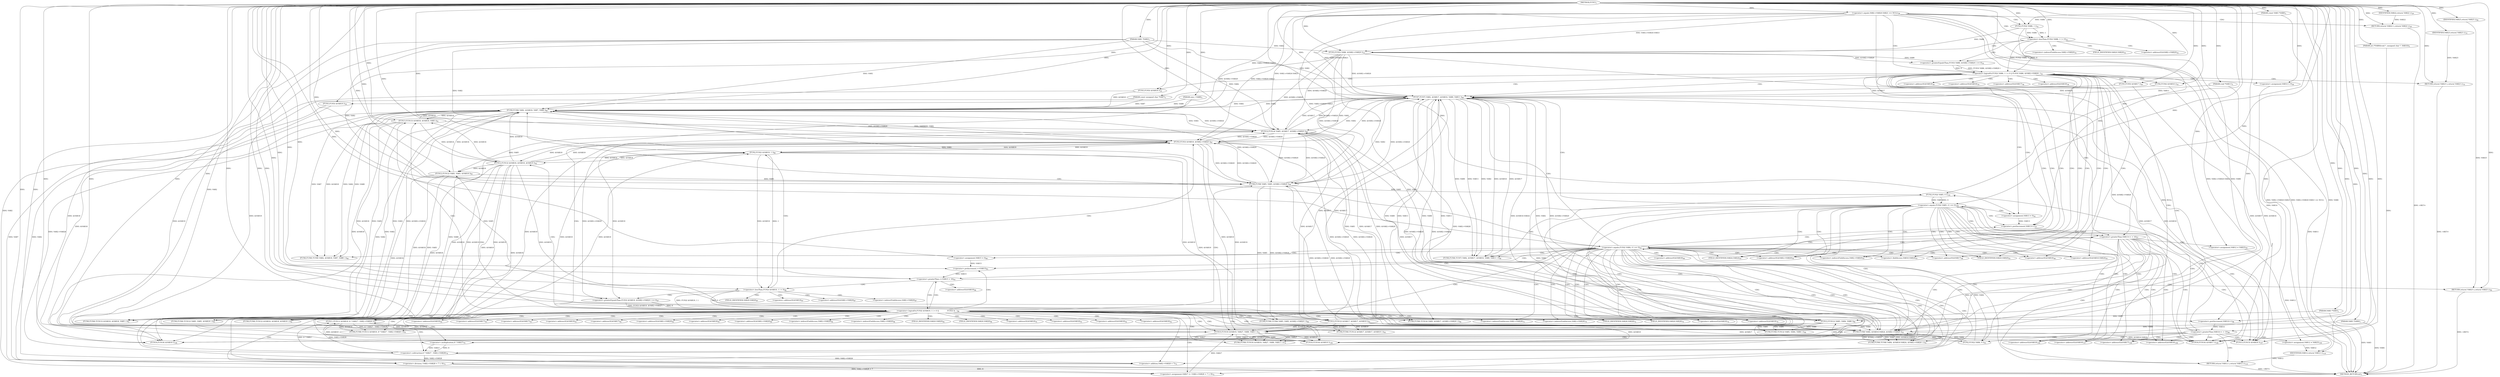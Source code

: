 digraph "FUN1" {  
"8" [label = <(METHOD,FUN1)<SUB>1</SUB>> ]
"257" [label = <(METHOD_RETURN,int)<SUB>1</SUB>> ]
"9" [label = <(PARAM,VAR1 *VAR2)<SUB>1</SUB>> ]
"10" [label = <(PARAM,VAR3 *VAR4)<SUB>1</SUB>> ]
"11" [label = <(PARAM,VAR3 *VAR5)<SUB>1</SUB>> ]
"12" [label = <(PARAM,const VAR3 *VAR6)<SUB>3</SUB>> ]
"13" [label = <(PARAM,const unsigned char *VAR7)<SUB>3</SUB>> ]
"14" [label = <(PARAM,size_t VAR8)<SUB>3</SUB>> ]
"15" [label = <(PARAM,int (*VAR9)(void *, unsigned char *, VAR10))<SUB>5</SUB>> ]
"16" [label = <(PARAM,void *VAR11)<SUB>5</SUB>> ]
"55" [label = <(FUN4,FUN4( &amp;VAR16 ))<SUB>35</SUB>> ]
"58" [label = <(FUN5,FUN5( &amp;VAR17 ))<SUB>36</SUB>> ]
"61" [label = <(FUN5,FUN5( &amp;VAR18 ))<SUB>36</SUB>> ]
"64" [label = <(FUN5,FUN5( &amp;VAR19 ))<SUB>36</SUB>> ]
"67" [label = <(&lt;operator&gt;.assignment,VAR14 = 0)<SUB>38</SUB>> ]
"243" [label = <(FUN15,FUN15( &amp;VAR16 ))<SUB>107</SUB>> ]
"246" [label = <(FUN16,FUN16( &amp;VAR17 ))<SUB>108</SUB>> ]
"249" [label = <(FUN16,FUN16( &amp;VAR18 ))<SUB>108</SUB>> ]
"252" [label = <(FUN16,FUN16( &amp;VAR19 ))<SUB>108</SUB>> ]
"255" [label = <(RETURN,return( VAR12 );,return( VAR12 );)<SUB>110</SUB>> ]
"27" [label = <(&lt;operator&gt;.equals,VAR2-&gt;VAR20.VAR21 == NULL)<SUB>28</SUB>> ]
"38" [label = <(&lt;operator&gt;.logicalOr,FUN2( VAR6, 1 ) &lt; 0 || FUN3( VAR6, &amp;VAR2-&gt;VAR20...)<SUB>32</SUB>> ]
"237" [label = <(&lt;operator&gt;.equals,FUN2( VAR5, 0 ) == 0)<SUB>104</SUB>> ]
"256" [label = <(IDENTIFIER,VAR12,return( VAR12 );)<SUB>110</SUB>> ]
"35" [label = <(RETURN,return( VAR22 );,return( VAR22 );)<SUB>29</SUB>> ]
"53" [label = <(RETURN,return( VAR23 );,return( VAR23 );)<SUB>33</SUB>> ]
"72" [label = <(&lt;operator&gt;.assignment,VAR13 = 0)<SUB>42</SUB>> ]
"112" [label = <(FUN6,FUN6( FUN9( VAR2, &amp;VAR18, VAR7, VAR8 ) ))<SUB>66</SUB>> ]
"119" [label = <(&lt;operator&gt;.assignment,VAR15 = 0)<SUB>69</SUB>> ]
"176" [label = <(FUN6,FUN6( FUN12( VAR5, VAR4, VAR6 ) ))<SUB>90</SUB>> ]
"181" [label = <(FUN6,FUN6( FUN13( &amp;VAR18, &amp;VAR18, VAR5 ) ))<SUB>91</SUB>> ]
"188" [label = <(FUN6,FUN6( FUN12( &amp;VAR18, &amp;VAR18, &amp;VAR19 ) ))<SUB>92</SUB>> ]
"196" [label = <(FUN6,FUN6( FUN12( &amp;VAR17, &amp;VAR17, &amp;VAR19 ) ))<SUB>93</SUB>> ]
"204" [label = <(FUN6,FUN6( FUN14( VAR5, &amp;VAR17, &amp;VAR2-&gt;VAR20 ) ))<SUB>94</SUB>> ]
"213" [label = <(FUN6,FUN6( FUN12( VAR5, VAR5, &amp;VAR18 ) ))<SUB>95</SUB>> ]
"219" [label = <(FUN6,FUN6( FUN8( VAR5, VAR5, &amp;VAR2-&gt;VAR20 ) ))<SUB>96</SUB>> ]
"36" [label = <(IDENTIFIER,VAR22,return( VAR22 );)<SUB>29</SUB>> ]
"39" [label = <(&lt;operator&gt;.lessThan,FUN2( VAR6, 1 ) &lt; 0)<SUB>32</SUB>> ]
"44" [label = <(&lt;operator&gt;.greaterEqualsThan,FUN3( VAR6, &amp;VAR2-&gt;VAR20 ) &gt;= 0)<SUB>32</SUB>> ]
"54" [label = <(IDENTIFIER,VAR23,return( VAR23 );)<SUB>33</SUB>> ]
"107" [label = <(&lt;operator&gt;.equals,FUN2( VAR4, 0 ) == 0)<SUB>63</SUB>> ]
"160" [label = <(&lt;operator&gt;.logicalOr,FUN2( &amp;VAR19, 1 ) &lt; 0 ||
               FUN3( &amp;...)<SUB>86</SUB>> ]
"228" [label = <(&lt;operator&gt;.greaterThan,VAR14++ &gt; 10)<SUB>98</SUB>> ]
"238" [label = <(FUN2,FUN2( VAR5, 0 ))<SUB>104</SUB>> ]
"40" [label = <(FUN2,FUN2( VAR6, 1 ))<SUB>32</SUB>> ]
"45" [label = <(FUN3,FUN3( VAR6, &amp;VAR2-&gt;VAR20 ))<SUB>32</SUB>> ]
"77" [label = <(FUN6,FUN6( FUN7( VAR2, &amp;VAR17, &amp;VAR16, VAR9, VAR11 ) ))<SUB>46</SUB>> ]
"86" [label = <(FUN6,FUN6( FUN8( VAR4, &amp;VAR16.VAR24, &amp;VAR2-&gt;VAR20 ) ))<SUB>55</SUB>> ]
"113" [label = <(FUN9,FUN9( VAR2, &amp;VAR18, VAR7, VAR8 ))<SUB>66</SUB>> ]
"125" [label = <(&lt;operator&gt;.assignment,VAR27 = ( VAR2-&gt;VAR28 + 7 ) / 8)<SUB>72</SUB>> ]
"134" [label = <(FUN6,FUN6( FUN10( &amp;VAR19, VAR27, VAR9, VAR11 ) ))<SUB>74</SUB>> ]
"141" [label = <(FUN6,FUN6( FUN11( &amp;VAR19, 8 * VAR27 - VAR2-&gt;VAR28 ) ))<SUB>79</SUB>> ]
"177" [label = <(FUN12,FUN12( VAR5, VAR4, VAR6 ))<SUB>90</SUB>> ]
"182" [label = <(FUN13,FUN13( &amp;VAR18, &amp;VAR18, VAR5 ))<SUB>91</SUB>> ]
"189" [label = <(FUN12,FUN12( &amp;VAR18, &amp;VAR18, &amp;VAR19 ))<SUB>92</SUB>> ]
"197" [label = <(FUN12,FUN12( &amp;VAR17, &amp;VAR17, &amp;VAR19 ))<SUB>93</SUB>> ]
"205" [label = <(FUN14,FUN14( VAR5, &amp;VAR17, &amp;VAR2-&gt;VAR20 ))<SUB>94</SUB>> ]
"214" [label = <(FUN12,FUN12( VAR5, VAR5, &amp;VAR18 ))<SUB>95</SUB>> ]
"220" [label = <(FUN8,FUN8( VAR5, VAR5, &amp;VAR2-&gt;VAR20 ))<SUB>96</SUB>> ]
"233" [label = <(&lt;operator&gt;.assignment,VAR12 = VAR25)<SUB>100</SUB>> ]
"98" [label = <(&lt;operator&gt;.greaterThan,VAR13++ &gt; 10)<SUB>57</SUB>> ]
"108" [label = <(FUN2,FUN2( VAR4, 0 ))<SUB>63</SUB>> ]
"153" [label = <(&lt;operator&gt;.greaterThan,++VAR15 &gt; 30)<SUB>83</SUB>> ]
"161" [label = <(&lt;operator&gt;.lessThan,FUN2( &amp;VAR19, 1 ) &lt; 0)<SUB>86</SUB>> ]
"167" [label = <(&lt;operator&gt;.greaterEqualsThan,FUN3( &amp;VAR19, &amp;VAR2-&gt;VAR20 ) &gt;= 0)<SUB>87</SUB>> ]
"229" [label = <(&lt;operator&gt;.postIncrement,VAR14++)<SUB>98</SUB>> ]
"78" [label = <(FUN7,FUN7( VAR2, &amp;VAR17, &amp;VAR16, VAR9, VAR11 ))<SUB>46</SUB>> ]
"87" [label = <(FUN8,FUN8( VAR4, &amp;VAR16.VAR24, &amp;VAR2-&gt;VAR20 ))<SUB>55</SUB>> ]
"103" [label = <(&lt;operator&gt;.assignment,VAR12 = VAR25)<SUB>59</SUB>> ]
"127" [label = <(&lt;operator&gt;.division,( VAR2-&gt;VAR28 + 7 ) / 8)<SUB>72</SUB>> ]
"135" [label = <(FUN10,FUN10( &amp;VAR19, VAR27, VAR9, VAR11 ))<SUB>74</SUB>> ]
"142" [label = <(FUN11,FUN11( &amp;VAR19, 8 * VAR27 - VAR2-&gt;VAR28 ))<SUB>79</SUB>> ]
"158" [label = <(RETURN,return( VAR25 );,return( VAR25 );)<SUB>84</SUB>> ]
"162" [label = <(FUN2,FUN2( &amp;VAR19, 1 ))<SUB>86</SUB>> ]
"168" [label = <(FUN3,FUN3( &amp;VAR19, &amp;VAR2-&gt;VAR20 ))<SUB>87</SUB>> ]
"99" [label = <(&lt;operator&gt;.postIncrement,VAR13++)<SUB>57</SUB>> ]
"128" [label = <(&lt;operator&gt;.addition,VAR2-&gt;VAR28 + 7)<SUB>72</SUB>> ]
"145" [label = <(&lt;operator&gt;.subtraction,8 * VAR27 - VAR2-&gt;VAR28)<SUB>79</SUB>> ]
"154" [label = <(&lt;operator&gt;.preIncrement,++VAR15)<SUB>83</SUB>> ]
"159" [label = <(IDENTIFIER,VAR25,return( VAR25 );)<SUB>84</SUB>> ]
"146" [label = <(&lt;operator&gt;.multiplication,8 * VAR27)<SUB>79</SUB>> ]
"56" [label = <(&lt;operator&gt;.addressOf,&amp;VAR16)<SUB>35</SUB>> ]
"59" [label = <(&lt;operator&gt;.addressOf,&amp;VAR17)<SUB>36</SUB>> ]
"62" [label = <(&lt;operator&gt;.addressOf,&amp;VAR18)<SUB>36</SUB>> ]
"65" [label = <(&lt;operator&gt;.addressOf,&amp;VAR19)<SUB>36</SUB>> ]
"244" [label = <(&lt;operator&gt;.addressOf,&amp;VAR16)<SUB>107</SUB>> ]
"247" [label = <(&lt;operator&gt;.addressOf,&amp;VAR17)<SUB>108</SUB>> ]
"250" [label = <(&lt;operator&gt;.addressOf,&amp;VAR18)<SUB>108</SUB>> ]
"253" [label = <(&lt;operator&gt;.addressOf,&amp;VAR19)<SUB>108</SUB>> ]
"47" [label = <(&lt;operator&gt;.addressOf,&amp;VAR2-&gt;VAR20)<SUB>32</SUB>> ]
"115" [label = <(&lt;operator&gt;.addressOf,&amp;VAR18)<SUB>66</SUB>> ]
"183" [label = <(&lt;operator&gt;.addressOf,&amp;VAR18)<SUB>91</SUB>> ]
"185" [label = <(&lt;operator&gt;.addressOf,&amp;VAR18)<SUB>91</SUB>> ]
"190" [label = <(&lt;operator&gt;.addressOf,&amp;VAR18)<SUB>92</SUB>> ]
"192" [label = <(&lt;operator&gt;.addressOf,&amp;VAR18)<SUB>92</SUB>> ]
"194" [label = <(&lt;operator&gt;.addressOf,&amp;VAR19)<SUB>92</SUB>> ]
"198" [label = <(&lt;operator&gt;.addressOf,&amp;VAR17)<SUB>93</SUB>> ]
"200" [label = <(&lt;operator&gt;.addressOf,&amp;VAR17)<SUB>93</SUB>> ]
"202" [label = <(&lt;operator&gt;.addressOf,&amp;VAR19)<SUB>93</SUB>> ]
"207" [label = <(&lt;operator&gt;.addressOf,&amp;VAR17)<SUB>94</SUB>> ]
"209" [label = <(&lt;operator&gt;.addressOf,&amp;VAR2-&gt;VAR20)<SUB>94</SUB>> ]
"217" [label = <(&lt;operator&gt;.addressOf,&amp;VAR18)<SUB>95</SUB>> ]
"223" [label = <(&lt;operator&gt;.addressOf,&amp;VAR2-&gt;VAR20)<SUB>96</SUB>> ]
"48" [label = <(&lt;operator&gt;.indirectFieldAccess,VAR2-&gt;VAR20)<SUB>32</SUB>> ]
"210" [label = <(&lt;operator&gt;.indirectFieldAccess,VAR2-&gt;VAR20)<SUB>94</SUB>> ]
"224" [label = <(&lt;operator&gt;.indirectFieldAccess,VAR2-&gt;VAR20)<SUB>96</SUB>> ]
"50" [label = <(FIELD_IDENTIFIER,VAR20,VAR20)<SUB>32</SUB>> ]
"80" [label = <(&lt;operator&gt;.addressOf,&amp;VAR17)<SUB>46</SUB>> ]
"82" [label = <(&lt;operator&gt;.addressOf,&amp;VAR16)<SUB>46</SUB>> ]
"89" [label = <(&lt;operator&gt;.addressOf,&amp;VAR16.VAR24)<SUB>55</SUB>> ]
"93" [label = <(&lt;operator&gt;.addressOf,&amp;VAR2-&gt;VAR20)<SUB>55</SUB>> ]
"136" [label = <(&lt;operator&gt;.addressOf,&amp;VAR19)<SUB>74</SUB>> ]
"143" [label = <(&lt;operator&gt;.addressOf,&amp;VAR19)<SUB>79</SUB>> ]
"163" [label = <(&lt;operator&gt;.addressOf,&amp;VAR19)<SUB>86</SUB>> ]
"169" [label = <(&lt;operator&gt;.addressOf,&amp;VAR19)<SUB>87</SUB>> ]
"171" [label = <(&lt;operator&gt;.addressOf,&amp;VAR2-&gt;VAR20)<SUB>87</SUB>> ]
"212" [label = <(FIELD_IDENTIFIER,VAR20,VAR20)<SUB>94</SUB>> ]
"226" [label = <(FIELD_IDENTIFIER,VAR20,VAR20)<SUB>96</SUB>> ]
"90" [label = <(&lt;operator&gt;.fieldAccess,VAR16.VAR24)<SUB>55</SUB>> ]
"94" [label = <(&lt;operator&gt;.indirectFieldAccess,VAR2-&gt;VAR20)<SUB>55</SUB>> ]
"129" [label = <(&lt;operator&gt;.indirectFieldAccess,VAR2-&gt;VAR28)<SUB>72</SUB>> ]
"149" [label = <(&lt;operator&gt;.indirectFieldAccess,VAR2-&gt;VAR28)<SUB>79</SUB>> ]
"172" [label = <(&lt;operator&gt;.indirectFieldAccess,VAR2-&gt;VAR20)<SUB>87</SUB>> ]
"92" [label = <(FIELD_IDENTIFIER,VAR24,VAR24)<SUB>55</SUB>> ]
"96" [label = <(FIELD_IDENTIFIER,VAR20,VAR20)<SUB>55</SUB>> ]
"131" [label = <(FIELD_IDENTIFIER,VAR28,VAR28)<SUB>72</SUB>> ]
"151" [label = <(FIELD_IDENTIFIER,VAR28,VAR28)<SUB>79</SUB>> ]
"174" [label = <(FIELD_IDENTIFIER,VAR20,VAR20)<SUB>87</SUB>> ]
  "35" -> "257"  [ label = "DDG: &lt;RET&gt;"] 
  "158" -> "257"  [ label = "DDG: &lt;RET&gt;"] 
  "53" -> "257"  [ label = "DDG: &lt;RET&gt;"] 
  "255" -> "257"  [ label = "DDG: &lt;RET&gt;"] 
  "9" -> "257"  [ label = "DDG: VAR2"] 
  "10" -> "257"  [ label = "DDG: VAR4"] 
  "11" -> "257"  [ label = "DDG: VAR5"] 
  "12" -> "257"  [ label = "DDG: VAR6"] 
  "13" -> "257"  [ label = "DDG: VAR7"] 
  "14" -> "257"  [ label = "DDG: VAR8"] 
  "15" -> "257"  [ label = "DDG: "] 
  "16" -> "257"  [ label = "DDG: VAR11"] 
  "27" -> "257"  [ label = "DDG: VAR2-&gt;VAR20.VAR21"] 
  "27" -> "257"  [ label = "DDG: VAR2-&gt;VAR20.VAR21 == NULL"] 
  "27" -> "257"  [ label = "DDG: NULL"] 
  "8" -> "9"  [ label = "DDG: "] 
  "8" -> "10"  [ label = "DDG: "] 
  "8" -> "11"  [ label = "DDG: "] 
  "8" -> "12"  [ label = "DDG: "] 
  "8" -> "13"  [ label = "DDG: "] 
  "8" -> "14"  [ label = "DDG: "] 
  "8" -> "15"  [ label = "DDG: "] 
  "8" -> "16"  [ label = "DDG: "] 
  "8" -> "67"  [ label = "DDG: "] 
  "256" -> "255"  [ label = "DDG: VAR12"] 
  "8" -> "55"  [ label = "DDG: "] 
  "8" -> "58"  [ label = "DDG: "] 
  "8" -> "61"  [ label = "DDG: "] 
  "8" -> "64"  [ label = "DDG: "] 
  "78" -> "243"  [ label = "DDG: &amp;VAR16"] 
  "8" -> "243"  [ label = "DDG: "] 
  "55" -> "243"  [ label = "DDG: &amp;VAR16"] 
  "87" -> "243"  [ label = "DDG: &amp;VAR16.VAR24"] 
  "78" -> "246"  [ label = "DDG: &amp;VAR17"] 
  "205" -> "246"  [ label = "DDG: &amp;VAR17"] 
  "8" -> "246"  [ label = "DDG: "] 
  "58" -> "246"  [ label = "DDG: &amp;VAR17"] 
  "197" -> "246"  [ label = "DDG: &amp;VAR17"] 
  "61" -> "249"  [ label = "DDG: &amp;VAR18"] 
  "214" -> "249"  [ label = "DDG: &amp;VAR18"] 
  "8" -> "249"  [ label = "DDG: "] 
  "113" -> "249"  [ label = "DDG: &amp;VAR18"] 
  "182" -> "249"  [ label = "DDG: &amp;VAR18"] 
  "189" -> "249"  [ label = "DDG: &amp;VAR18"] 
  "64" -> "252"  [ label = "DDG: &amp;VAR19"] 
  "197" -> "252"  [ label = "DDG: &amp;VAR19"] 
  "8" -> "252"  [ label = "DDG: "] 
  "162" -> "252"  [ label = "DDG: &amp;VAR19"] 
  "168" -> "252"  [ label = "DDG: &amp;VAR19"] 
  "135" -> "252"  [ label = "DDG: &amp;VAR19"] 
  "142" -> "252"  [ label = "DDG: &amp;VAR19"] 
  "189" -> "252"  [ label = "DDG: &amp;VAR19"] 
  "233" -> "256"  [ label = "DDG: VAR12"] 
  "103" -> "256"  [ label = "DDG: VAR12"] 
  "8" -> "256"  [ label = "DDG: "] 
  "8" -> "27"  [ label = "DDG: "] 
  "36" -> "35"  [ label = "DDG: VAR22"] 
  "8" -> "35"  [ label = "DDG: "] 
  "39" -> "38"  [ label = "DDG: FUN2( VAR6, 1 )"] 
  "39" -> "38"  [ label = "DDG: 0"] 
  "44" -> "38"  [ label = "DDG: FUN3( VAR6, &amp;VAR2-&gt;VAR20 )"] 
  "44" -> "38"  [ label = "DDG: 0"] 
  "54" -> "53"  [ label = "DDG: VAR23"] 
  "8" -> "53"  [ label = "DDG: "] 
  "8" -> "72"  [ label = "DDG: "] 
  "8" -> "119"  [ label = "DDG: "] 
  "238" -> "237"  [ label = "DDG: VAR5"] 
  "238" -> "237"  [ label = "DDG: 0"] 
  "8" -> "237"  [ label = "DDG: "] 
  "8" -> "36"  [ label = "DDG: "] 
  "40" -> "39"  [ label = "DDG: VAR6"] 
  "40" -> "39"  [ label = "DDG: 1"] 
  "8" -> "39"  [ label = "DDG: "] 
  "45" -> "44"  [ label = "DDG: VAR6"] 
  "45" -> "44"  [ label = "DDG: &amp;VAR2-&gt;VAR20"] 
  "8" -> "44"  [ label = "DDG: "] 
  "8" -> "54"  [ label = "DDG: "] 
  "113" -> "112"  [ label = "DDG: VAR2"] 
  "113" -> "112"  [ label = "DDG: &amp;VAR18"] 
  "113" -> "112"  [ label = "DDG: VAR7"] 
  "113" -> "112"  [ label = "DDG: VAR8"] 
  "177" -> "176"  [ label = "DDG: VAR5"] 
  "177" -> "176"  [ label = "DDG: VAR4"] 
  "177" -> "176"  [ label = "DDG: VAR6"] 
  "182" -> "181"  [ label = "DDG: &amp;VAR18"] 
  "182" -> "181"  [ label = "DDG: VAR5"] 
  "189" -> "188"  [ label = "DDG: &amp;VAR18"] 
  "189" -> "188"  [ label = "DDG: &amp;VAR19"] 
  "197" -> "196"  [ label = "DDG: &amp;VAR17"] 
  "197" -> "196"  [ label = "DDG: &amp;VAR19"] 
  "205" -> "204"  [ label = "DDG: VAR5"] 
  "205" -> "204"  [ label = "DDG: &amp;VAR17"] 
  "205" -> "204"  [ label = "DDG: &amp;VAR2-&gt;VAR20"] 
  "214" -> "213"  [ label = "DDG: VAR5"] 
  "214" -> "213"  [ label = "DDG: &amp;VAR18"] 
  "220" -> "219"  [ label = "DDG: VAR5"] 
  "220" -> "219"  [ label = "DDG: &amp;VAR2-&gt;VAR20"] 
  "220" -> "238"  [ label = "DDG: VAR5"] 
  "8" -> "238"  [ label = "DDG: "] 
  "12" -> "40"  [ label = "DDG: VAR6"] 
  "8" -> "40"  [ label = "DDG: "] 
  "40" -> "45"  [ label = "DDG: VAR6"] 
  "8" -> "45"  [ label = "DDG: "] 
  "9" -> "45"  [ label = "DDG: VAR2"] 
  "27" -> "45"  [ label = "DDG: VAR2-&gt;VAR20.VAR21"] 
  "108" -> "107"  [ label = "DDG: VAR4"] 
  "108" -> "107"  [ label = "DDG: 0"] 
  "8" -> "107"  [ label = "DDG: "] 
  "78" -> "113"  [ label = "DDG: VAR2"] 
  "145" -> "113"  [ label = "DDG: VAR2-&gt;VAR28"] 
  "8" -> "113"  [ label = "DDG: "] 
  "9" -> "113"  [ label = "DDG: VAR2"] 
  "27" -> "113"  [ label = "DDG: VAR2-&gt;VAR20.VAR21"] 
  "45" -> "113"  [ label = "DDG: &amp;VAR2-&gt;VAR20"] 
  "87" -> "113"  [ label = "DDG: &amp;VAR2-&gt;VAR20"] 
  "220" -> "113"  [ label = "DDG: &amp;VAR2-&gt;VAR20"] 
  "168" -> "113"  [ label = "DDG: &amp;VAR2-&gt;VAR20"] 
  "205" -> "113"  [ label = "DDG: &amp;VAR2-&gt;VAR20"] 
  "61" -> "113"  [ label = "DDG: &amp;VAR18"] 
  "214" -> "113"  [ label = "DDG: &amp;VAR18"] 
  "182" -> "113"  [ label = "DDG: &amp;VAR18"] 
  "189" -> "113"  [ label = "DDG: &amp;VAR18"] 
  "13" -> "113"  [ label = "DDG: VAR7"] 
  "14" -> "113"  [ label = "DDG: VAR8"] 
  "127" -> "125"  [ label = "DDG: VAR2-&gt;VAR28 + 7"] 
  "127" -> "125"  [ label = "DDG: 8"] 
  "161" -> "160"  [ label = "DDG: FUN2( &amp;VAR19, 1 )"] 
  "161" -> "160"  [ label = "DDG: 0"] 
  "167" -> "160"  [ label = "DDG: FUN3( &amp;VAR19, &amp;VAR2-&gt;VAR20 )"] 
  "167" -> "160"  [ label = "DDG: 0"] 
  "11" -> "177"  [ label = "DDG: VAR5"] 
  "238" -> "177"  [ label = "DDG: VAR5"] 
  "8" -> "177"  [ label = "DDG: "] 
  "108" -> "177"  [ label = "DDG: VAR4"] 
  "40" -> "177"  [ label = "DDG: VAR6"] 
  "45" -> "177"  [ label = "DDG: VAR6"] 
  "113" -> "182"  [ label = "DDG: &amp;VAR18"] 
  "8" -> "182"  [ label = "DDG: "] 
  "189" -> "182"  [ label = "DDG: &amp;VAR18"] 
  "177" -> "182"  [ label = "DDG: VAR5"] 
  "182" -> "189"  [ label = "DDG: &amp;VAR18"] 
  "8" -> "189"  [ label = "DDG: "] 
  "162" -> "189"  [ label = "DDG: &amp;VAR19"] 
  "168" -> "189"  [ label = "DDG: &amp;VAR19"] 
  "78" -> "197"  [ label = "DDG: &amp;VAR17"] 
  "8" -> "197"  [ label = "DDG: "] 
  "189" -> "197"  [ label = "DDG: &amp;VAR19"] 
  "182" -> "205"  [ label = "DDG: VAR5"] 
  "8" -> "205"  [ label = "DDG: "] 
  "197" -> "205"  [ label = "DDG: &amp;VAR17"] 
  "87" -> "205"  [ label = "DDG: &amp;VAR2-&gt;VAR20"] 
  "168" -> "205"  [ label = "DDG: &amp;VAR2-&gt;VAR20"] 
  "113" -> "205"  [ label = "DDG: VAR2"] 
  "9" -> "205"  [ label = "DDG: VAR2"] 
  "27" -> "205"  [ label = "DDG: VAR2-&gt;VAR20.VAR21"] 
  "45" -> "205"  [ label = "DDG: &amp;VAR2-&gt;VAR20"] 
  "78" -> "205"  [ label = "DDG: VAR2"] 
  "220" -> "205"  [ label = "DDG: &amp;VAR2-&gt;VAR20"] 
  "205" -> "214"  [ label = "DDG: VAR5"] 
  "8" -> "214"  [ label = "DDG: "] 
  "189" -> "214"  [ label = "DDG: &amp;VAR18"] 
  "214" -> "220"  [ label = "DDG: VAR5"] 
  "8" -> "220"  [ label = "DDG: "] 
  "205" -> "220"  [ label = "DDG: &amp;VAR2-&gt;VAR20"] 
  "9" -> "220"  [ label = "DDG: VAR2"] 
  "27" -> "220"  [ label = "DDG: VAR2-&gt;VAR20.VAR21"] 
  "45" -> "220"  [ label = "DDG: &amp;VAR2-&gt;VAR20"] 
  "78" -> "220"  [ label = "DDG: VAR2"] 
  "87" -> "220"  [ label = "DDG: &amp;VAR2-&gt;VAR20"] 
  "113" -> "220"  [ label = "DDG: VAR2"] 
  "168" -> "220"  [ label = "DDG: &amp;VAR2-&gt;VAR20"] 
  "229" -> "228"  [ label = "DDG: VAR14"] 
  "8" -> "228"  [ label = "DDG: "] 
  "8" -> "233"  [ label = "DDG: "] 
  "78" -> "77"  [ label = "DDG: VAR2"] 
  "78" -> "77"  [ label = "DDG: &amp;VAR16"] 
  "78" -> "77"  [ label = "DDG: &amp;VAR17"] 
  "78" -> "77"  [ label = "DDG: VAR9"] 
  "78" -> "77"  [ label = "DDG: VAR11"] 
  "87" -> "86"  [ label = "DDG: VAR4"] 
  "87" -> "86"  [ label = "DDG: &amp;VAR16.VAR24"] 
  "87" -> "86"  [ label = "DDG: &amp;VAR2-&gt;VAR20"] 
  "87" -> "108"  [ label = "DDG: VAR4"] 
  "8" -> "108"  [ label = "DDG: "] 
  "135" -> "134"  [ label = "DDG: &amp;VAR19"] 
  "135" -> "134"  [ label = "DDG: VAR27"] 
  "135" -> "134"  [ label = "DDG: VAR9"] 
  "135" -> "134"  [ label = "DDG: VAR11"] 
  "142" -> "141"  [ label = "DDG: &amp;VAR19"] 
  "142" -> "141"  [ label = "DDG: 8 * VAR27 - VAR2-&gt;VAR28"] 
  "162" -> "161"  [ label = "DDG: &amp;VAR19"] 
  "162" -> "161"  [ label = "DDG: 1"] 
  "8" -> "161"  [ label = "DDG: "] 
  "168" -> "167"  [ label = "DDG: &amp;VAR19"] 
  "168" -> "167"  [ label = "DDG: &amp;VAR2-&gt;VAR20"] 
  "8" -> "167"  [ label = "DDG: "] 
  "67" -> "229"  [ label = "DDG: VAR14"] 
  "8" -> "229"  [ label = "DDG: "] 
  "9" -> "78"  [ label = "DDG: VAR2"] 
  "113" -> "78"  [ label = "DDG: VAR2"] 
  "145" -> "78"  [ label = "DDG: VAR2-&gt;VAR28"] 
  "8" -> "78"  [ label = "DDG: "] 
  "27" -> "78"  [ label = "DDG: VAR2-&gt;VAR20.VAR21"] 
  "45" -> "78"  [ label = "DDG: &amp;VAR2-&gt;VAR20"] 
  "87" -> "78"  [ label = "DDG: &amp;VAR2-&gt;VAR20"] 
  "220" -> "78"  [ label = "DDG: &amp;VAR2-&gt;VAR20"] 
  "168" -> "78"  [ label = "DDG: &amp;VAR2-&gt;VAR20"] 
  "205" -> "78"  [ label = "DDG: &amp;VAR2-&gt;VAR20"] 
  "58" -> "78"  [ label = "DDG: &amp;VAR17"] 
  "205" -> "78"  [ label = "DDG: &amp;VAR17"] 
  "197" -> "78"  [ label = "DDG: &amp;VAR17"] 
  "55" -> "78"  [ label = "DDG: &amp;VAR16"] 
  "87" -> "78"  [ label = "DDG: &amp;VAR16.VAR24"] 
  "135" -> "78"  [ label = "DDG: VAR9"] 
  "16" -> "78"  [ label = "DDG: VAR11"] 
  "135" -> "78"  [ label = "DDG: VAR11"] 
  "10" -> "87"  [ label = "DDG: VAR4"] 
  "108" -> "87"  [ label = "DDG: VAR4"] 
  "177" -> "87"  [ label = "DDG: VAR4"] 
  "8" -> "87"  [ label = "DDG: "] 
  "45" -> "87"  [ label = "DDG: &amp;VAR2-&gt;VAR20"] 
  "220" -> "87"  [ label = "DDG: &amp;VAR2-&gt;VAR20"] 
  "78" -> "87"  [ label = "DDG: VAR2"] 
  "9" -> "87"  [ label = "DDG: VAR2"] 
  "27" -> "87"  [ label = "DDG: VAR2-&gt;VAR20.VAR21"] 
  "113" -> "87"  [ label = "DDG: VAR2"] 
  "168" -> "87"  [ label = "DDG: &amp;VAR2-&gt;VAR20"] 
  "205" -> "87"  [ label = "DDG: &amp;VAR2-&gt;VAR20"] 
  "99" -> "98"  [ label = "DDG: VAR13"] 
  "8" -> "98"  [ label = "DDG: "] 
  "8" -> "103"  [ label = "DDG: "] 
  "113" -> "127"  [ label = "DDG: VAR2"] 
  "145" -> "127"  [ label = "DDG: VAR2-&gt;VAR28"] 
  "8" -> "127"  [ label = "DDG: "] 
  "64" -> "135"  [ label = "DDG: &amp;VAR19"] 
  "162" -> "135"  [ label = "DDG: &amp;VAR19"] 
  "168" -> "135"  [ label = "DDG: &amp;VAR19"] 
  "197" -> "135"  [ label = "DDG: &amp;VAR19"] 
  "8" -> "135"  [ label = "DDG: "] 
  "142" -> "135"  [ label = "DDG: &amp;VAR19"] 
  "189" -> "135"  [ label = "DDG: &amp;VAR19"] 
  "125" -> "135"  [ label = "DDG: VAR27"] 
  "78" -> "135"  [ label = "DDG: VAR9"] 
  "78" -> "135"  [ label = "DDG: VAR11"] 
  "135" -> "142"  [ label = "DDG: &amp;VAR19"] 
  "8" -> "142"  [ label = "DDG: "] 
  "162" -> "142"  [ label = "DDG: &amp;VAR19"] 
  "168" -> "142"  [ label = "DDG: &amp;VAR19"] 
  "189" -> "142"  [ label = "DDG: &amp;VAR19"] 
  "145" -> "142"  [ label = "DDG: 8 * VAR27"] 
  "145" -> "142"  [ label = "DDG: VAR2-&gt;VAR28"] 
  "154" -> "153"  [ label = "DDG: VAR15"] 
  "8" -> "153"  [ label = "DDG: "] 
  "159" -> "158"  [ label = "DDG: VAR25"] 
  "8" -> "158"  [ label = "DDG: "] 
  "142" -> "162"  [ label = "DDG: &amp;VAR19"] 
  "8" -> "162"  [ label = "DDG: "] 
  "168" -> "162"  [ label = "DDG: &amp;VAR19"] 
  "189" -> "162"  [ label = "DDG: &amp;VAR19"] 
  "162" -> "168"  [ label = "DDG: &amp;VAR19"] 
  "8" -> "168"  [ label = "DDG: "] 
  "189" -> "168"  [ label = "DDG: &amp;VAR19"] 
  "87" -> "168"  [ label = "DDG: &amp;VAR2-&gt;VAR20"] 
  "9" -> "168"  [ label = "DDG: VAR2"] 
  "27" -> "168"  [ label = "DDG: VAR2-&gt;VAR20.VAR21"] 
  "45" -> "168"  [ label = "DDG: &amp;VAR2-&gt;VAR20"] 
  "78" -> "168"  [ label = "DDG: VAR2"] 
  "220" -> "168"  [ label = "DDG: &amp;VAR2-&gt;VAR20"] 
  "113" -> "168"  [ label = "DDG: VAR2"] 
  "205" -> "168"  [ label = "DDG: &amp;VAR2-&gt;VAR20"] 
  "72" -> "99"  [ label = "DDG: VAR13"] 
  "8" -> "99"  [ label = "DDG: "] 
  "113" -> "128"  [ label = "DDG: VAR2"] 
  "145" -> "128"  [ label = "DDG: VAR2-&gt;VAR28"] 
  "8" -> "128"  [ label = "DDG: "] 
  "146" -> "145"  [ label = "DDG: 8"] 
  "146" -> "145"  [ label = "DDG: VAR27"] 
  "113" -> "145"  [ label = "DDG: VAR2"] 
  "119" -> "154"  [ label = "DDG: VAR15"] 
  "8" -> "154"  [ label = "DDG: "] 
  "8" -> "159"  [ label = "DDG: "] 
  "8" -> "146"  [ label = "DDG: "] 
  "135" -> "146"  [ label = "DDG: VAR27"] 
  "27" -> "38"  [ label = "CDG: "] 
  "27" -> "40"  [ label = "CDG: "] 
  "27" -> "39"  [ label = "CDG: "] 
  "27" -> "35"  [ label = "CDG: "] 
  "38" -> "59"  [ label = "CDG: "] 
  "38" -> "93"  [ label = "CDG: "] 
  "38" -> "80"  [ label = "CDG: "] 
  "38" -> "61"  [ label = "CDG: "] 
  "38" -> "86"  [ label = "CDG: "] 
  "38" -> "72"  [ label = "CDG: "] 
  "38" -> "65"  [ label = "CDG: "] 
  "38" -> "53"  [ label = "CDG: "] 
  "38" -> "55"  [ label = "CDG: "] 
  "38" -> "94"  [ label = "CDG: "] 
  "38" -> "96"  [ label = "CDG: "] 
  "38" -> "77"  [ label = "CDG: "] 
  "38" -> "64"  [ label = "CDG: "] 
  "38" -> "98"  [ label = "CDG: "] 
  "38" -> "56"  [ label = "CDG: "] 
  "38" -> "67"  [ label = "CDG: "] 
  "38" -> "92"  [ label = "CDG: "] 
  "38" -> "87"  [ label = "CDG: "] 
  "38" -> "90"  [ label = "CDG: "] 
  "38" -> "58"  [ label = "CDG: "] 
  "38" -> "89"  [ label = "CDG: "] 
  "38" -> "99"  [ label = "CDG: "] 
  "38" -> "82"  [ label = "CDG: "] 
  "38" -> "78"  [ label = "CDG: "] 
  "38" -> "62"  [ label = "CDG: "] 
  "237" -> "243"  [ label = "CDG: "] 
  "237" -> "247"  [ label = "CDG: "] 
  "237" -> "93"  [ label = "CDG: "] 
  "237" -> "80"  [ label = "CDG: "] 
  "237" -> "249"  [ label = "CDG: "] 
  "237" -> "86"  [ label = "CDG: "] 
  "237" -> "72"  [ label = "CDG: "] 
  "237" -> "253"  [ label = "CDG: "] 
  "237" -> "94"  [ label = "CDG: "] 
  "237" -> "96"  [ label = "CDG: "] 
  "237" -> "77"  [ label = "CDG: "] 
  "237" -> "98"  [ label = "CDG: "] 
  "237" -> "244"  [ label = "CDG: "] 
  "237" -> "92"  [ label = "CDG: "] 
  "237" -> "87"  [ label = "CDG: "] 
  "237" -> "255"  [ label = "CDG: "] 
  "237" -> "90"  [ label = "CDG: "] 
  "237" -> "246"  [ label = "CDG: "] 
  "237" -> "252"  [ label = "CDG: "] 
  "237" -> "89"  [ label = "CDG: "] 
  "237" -> "99"  [ label = "CDG: "] 
  "237" -> "82"  [ label = "CDG: "] 
  "237" -> "250"  [ label = "CDG: "] 
  "237" -> "78"  [ label = "CDG: "] 
  "39" -> "50"  [ label = "CDG: "] 
  "39" -> "48"  [ label = "CDG: "] 
  "39" -> "44"  [ label = "CDG: "] 
  "39" -> "47"  [ label = "CDG: "] 
  "39" -> "45"  [ label = "CDG: "] 
  "107" -> "136"  [ label = "CDG: "] 
  "107" -> "154"  [ label = "CDG: "] 
  "107" -> "146"  [ label = "CDG: "] 
  "107" -> "128"  [ label = "CDG: "] 
  "107" -> "112"  [ label = "CDG: "] 
  "107" -> "129"  [ label = "CDG: "] 
  "107" -> "134"  [ label = "CDG: "] 
  "107" -> "93"  [ label = "CDG: "] 
  "107" -> "80"  [ label = "CDG: "] 
  "107" -> "127"  [ label = "CDG: "] 
  "107" -> "86"  [ label = "CDG: "] 
  "107" -> "141"  [ label = "CDG: "] 
  "107" -> "135"  [ label = "CDG: "] 
  "107" -> "94"  [ label = "CDG: "] 
  "107" -> "115"  [ label = "CDG: "] 
  "107" -> "96"  [ label = "CDG: "] 
  "107" -> "77"  [ label = "CDG: "] 
  "107" -> "98"  [ label = "CDG: "] 
  "107" -> "113"  [ label = "CDG: "] 
  "107" -> "145"  [ label = "CDG: "] 
  "107" -> "131"  [ label = "CDG: "] 
  "107" -> "149"  [ label = "CDG: "] 
  "107" -> "151"  [ label = "CDG: "] 
  "107" -> "119"  [ label = "CDG: "] 
  "107" -> "92"  [ label = "CDG: "] 
  "107" -> "153"  [ label = "CDG: "] 
  "107" -> "87"  [ label = "CDG: "] 
  "107" -> "90"  [ label = "CDG: "] 
  "107" -> "89"  [ label = "CDG: "] 
  "107" -> "99"  [ label = "CDG: "] 
  "107" -> "142"  [ label = "CDG: "] 
  "107" -> "82"  [ label = "CDG: "] 
  "107" -> "143"  [ label = "CDG: "] 
  "107" -> "125"  [ label = "CDG: "] 
  "107" -> "78"  [ label = "CDG: "] 
  "160" -> "214"  [ label = "CDG: "] 
  "160" -> "188"  [ label = "CDG: "] 
  "160" -> "136"  [ label = "CDG: "] 
  "160" -> "192"  [ label = "CDG: "] 
  "160" -> "154"  [ label = "CDG: "] 
  "160" -> "146"  [ label = "CDG: "] 
  "160" -> "128"  [ label = "CDG: "] 
  "160" -> "209"  [ label = "CDG: "] 
  "160" -> "196"  [ label = "CDG: "] 
  "160" -> "226"  [ label = "CDG: "] 
  "160" -> "213"  [ label = "CDG: "] 
  "160" -> "228"  [ label = "CDG: "] 
  "160" -> "204"  [ label = "CDG: "] 
  "160" -> "129"  [ label = "CDG: "] 
  "160" -> "134"  [ label = "CDG: "] 
  "160" -> "181"  [ label = "CDG: "] 
  "160" -> "190"  [ label = "CDG: "] 
  "160" -> "194"  [ label = "CDG: "] 
  "160" -> "182"  [ label = "CDG: "] 
  "160" -> "224"  [ label = "CDG: "] 
  "160" -> "127"  [ label = "CDG: "] 
  "160" -> "202"  [ label = "CDG: "] 
  "160" -> "141"  [ label = "CDG: "] 
  "160" -> "200"  [ label = "CDG: "] 
  "160" -> "217"  [ label = "CDG: "] 
  "160" -> "176"  [ label = "CDG: "] 
  "160" -> "177"  [ label = "CDG: "] 
  "160" -> "229"  [ label = "CDG: "] 
  "160" -> "135"  [ label = "CDG: "] 
  "160" -> "145"  [ label = "CDG: "] 
  "160" -> "131"  [ label = "CDG: "] 
  "160" -> "149"  [ label = "CDG: "] 
  "160" -> "185"  [ label = "CDG: "] 
  "160" -> "151"  [ label = "CDG: "] 
  "160" -> "197"  [ label = "CDG: "] 
  "160" -> "198"  [ label = "CDG: "] 
  "160" -> "189"  [ label = "CDG: "] 
  "160" -> "153"  [ label = "CDG: "] 
  "160" -> "223"  [ label = "CDG: "] 
  "160" -> "207"  [ label = "CDG: "] 
  "160" -> "212"  [ label = "CDG: "] 
  "160" -> "205"  [ label = "CDG: "] 
  "160" -> "183"  [ label = "CDG: "] 
  "160" -> "142"  [ label = "CDG: "] 
  "160" -> "210"  [ label = "CDG: "] 
  "160" -> "220"  [ label = "CDG: "] 
  "160" -> "143"  [ label = "CDG: "] 
  "160" -> "125"  [ label = "CDG: "] 
  "160" -> "219"  [ label = "CDG: "] 
  "228" -> "243"  [ label = "CDG: "] 
  "228" -> "247"  [ label = "CDG: "] 
  "228" -> "238"  [ label = "CDG: "] 
  "228" -> "249"  [ label = "CDG: "] 
  "228" -> "237"  [ label = "CDG: "] 
  "228" -> "253"  [ label = "CDG: "] 
  "228" -> "244"  [ label = "CDG: "] 
  "228" -> "255"  [ label = "CDG: "] 
  "228" -> "246"  [ label = "CDG: "] 
  "228" -> "233"  [ label = "CDG: "] 
  "228" -> "252"  [ label = "CDG: "] 
  "228" -> "250"  [ label = "CDG: "] 
  "161" -> "167"  [ label = "CDG: "] 
  "161" -> "168"  [ label = "CDG: "] 
  "161" -> "174"  [ label = "CDG: "] 
  "161" -> "172"  [ label = "CDG: "] 
  "161" -> "169"  [ label = "CDG: "] 
  "161" -> "171"  [ label = "CDG: "] 
  "98" -> "243"  [ label = "CDG: "] 
  "98" -> "247"  [ label = "CDG: "] 
  "98" -> "249"  [ label = "CDG: "] 
  "98" -> "108"  [ label = "CDG: "] 
  "98" -> "253"  [ label = "CDG: "] 
  "98" -> "107"  [ label = "CDG: "] 
  "98" -> "103"  [ label = "CDG: "] 
  "98" -> "244"  [ label = "CDG: "] 
  "98" -> "255"  [ label = "CDG: "] 
  "98" -> "246"  [ label = "CDG: "] 
  "98" -> "252"  [ label = "CDG: "] 
  "98" -> "250"  [ label = "CDG: "] 
  "153" -> "161"  [ label = "CDG: "] 
  "153" -> "163"  [ label = "CDG: "] 
  "153" -> "162"  [ label = "CDG: "] 
  "153" -> "158"  [ label = "CDG: "] 
  "153" -> "160"  [ label = "CDG: "] 
}
